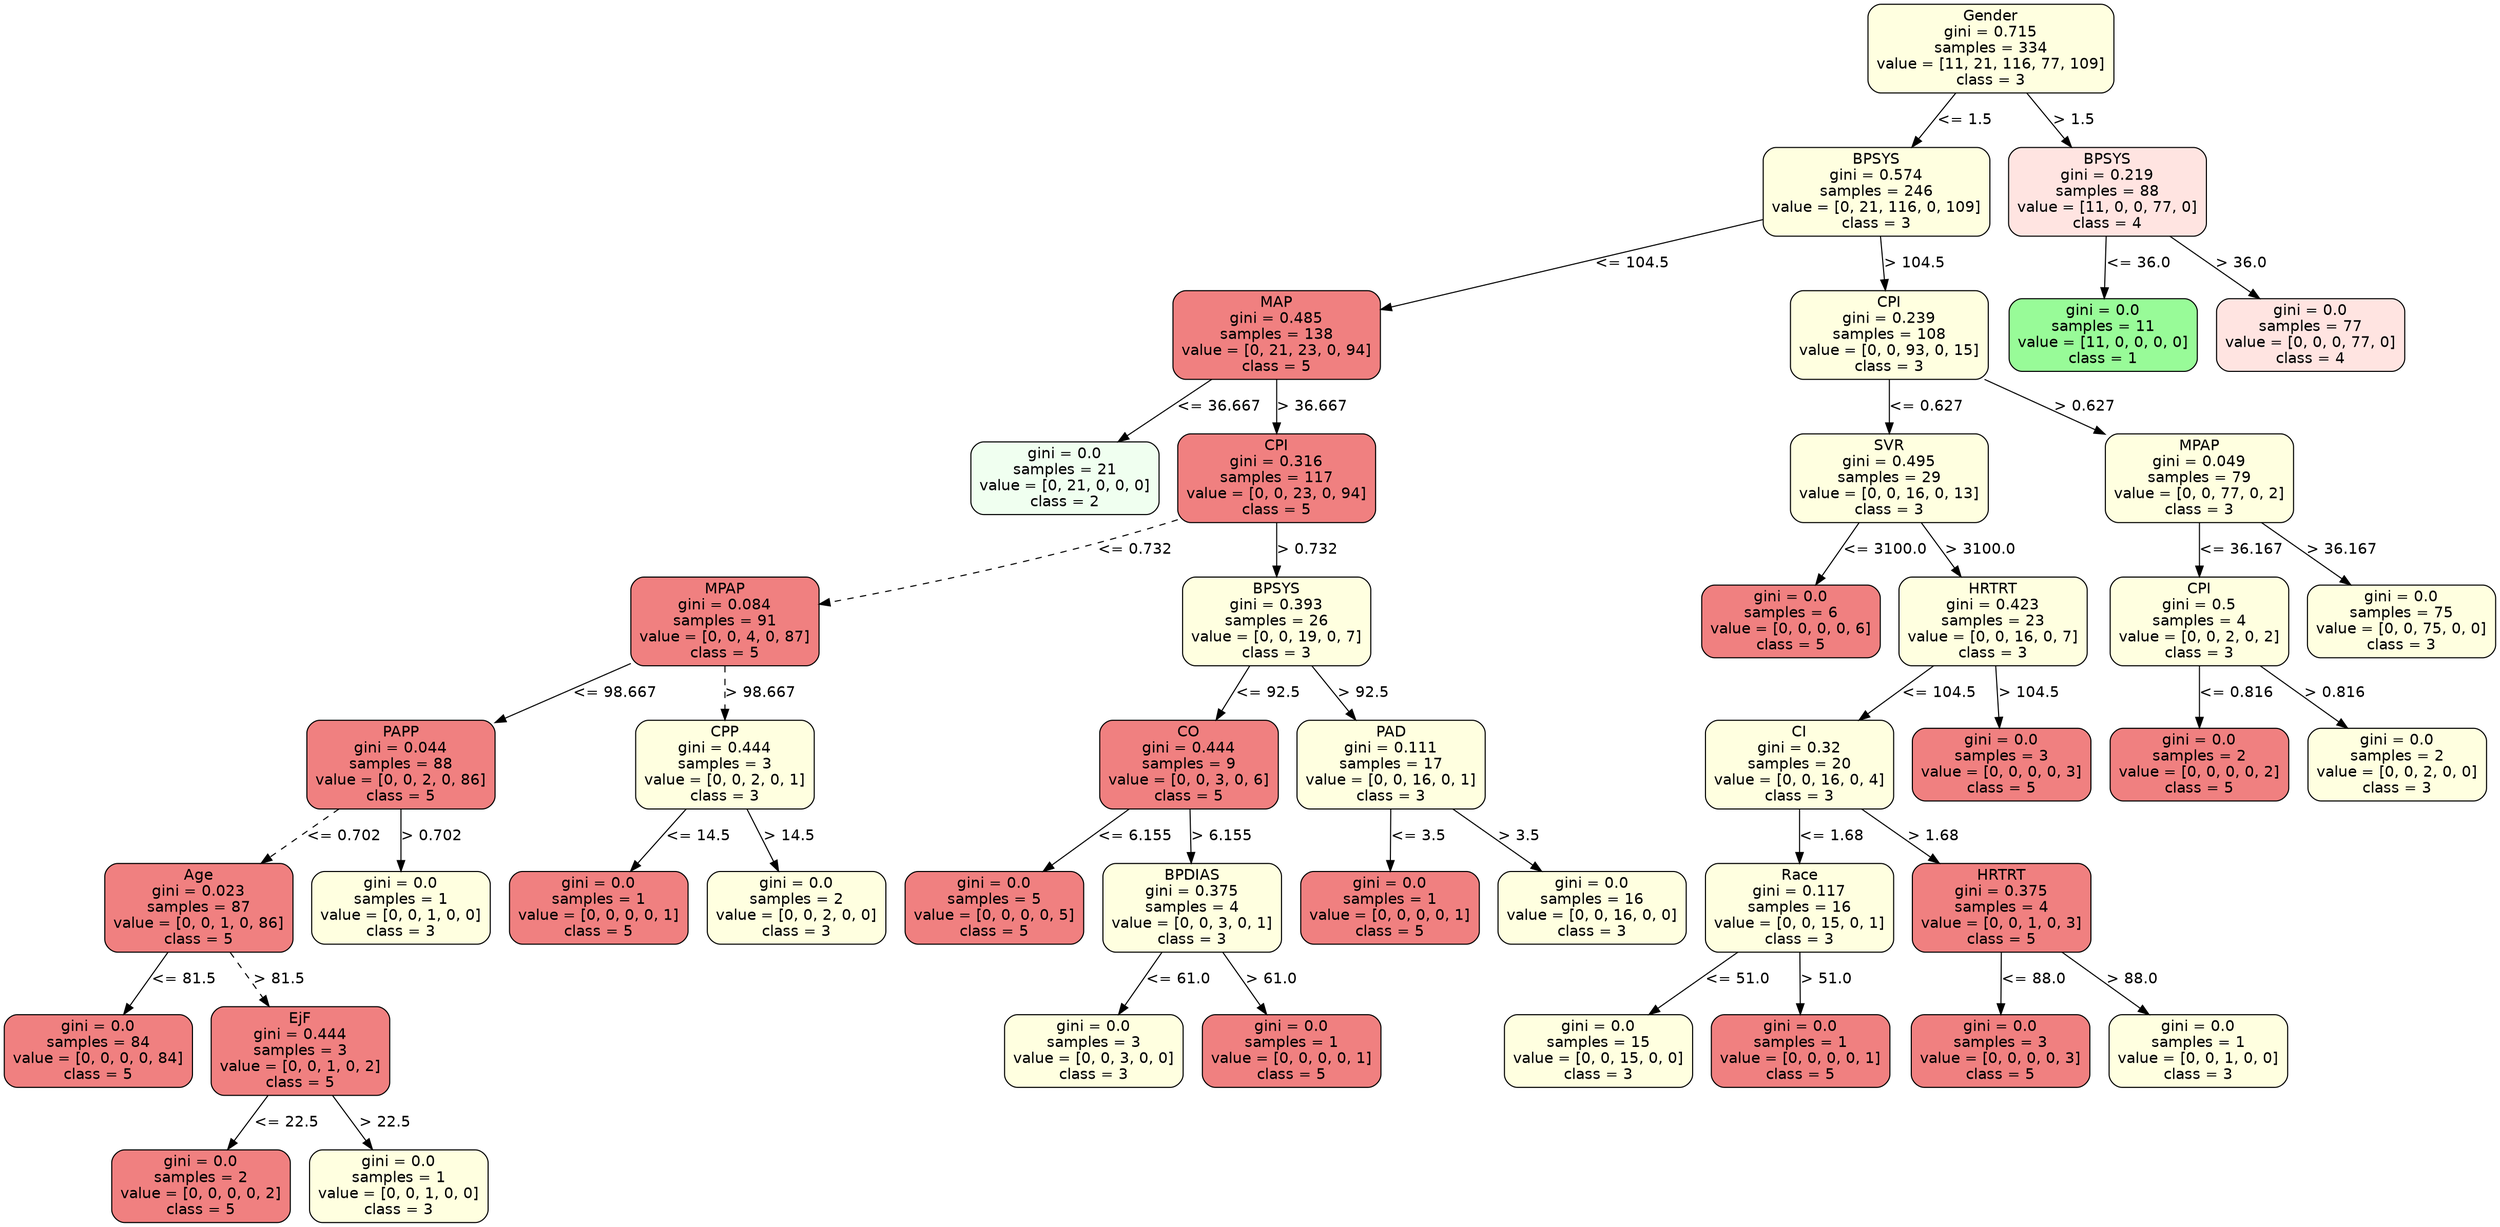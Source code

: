 strict digraph Tree {
	graph [bb="0,0,1989,1140"];
	node [color=black,
		fontname=helvetica,
		label="\N",
		shape=box,
		style="filled, rounded"
	];
	edge [fontname=helvetica];
	0	[fillcolor=lightyellow,
		height=1.1528,
		label="Gender\ngini = 0.715\nsamples = 334\nvalue = [11, 21, 116, 77, 109]\nclass = 3",
		pos="1587.5,1098.5",
		width=2.6667];
	1	[fillcolor=lightyellow,
		height=1.1528,
		label="BPSYS\ngini = 0.574\nsamples = 246\nvalue = [0, 21, 116, 0, 109]\nclass = 3",
		pos="1496.5,964.5",
		width=2.4583];
	0 -> 1	[label="<= 1.5",
		labelangle=45,
		labeldistance=2.5,
		lp="1565.5,1031.5",
		op="<=",
		param=1.5,
		pos="e,1524.6,1006.3 1559.5,1056.8 1550.3,1043.5 1540,1028.6 1530.4,1014.7",
		style=solid];
	42	[fillcolor=mistyrose,
		height=1.1528,
		label="BPSYS\ngini = 0.219\nsamples = 88\nvalue = [11, 0, 0, 77, 0]\nclass = 4",
		pos="1680.5,964.5",
		width=2.1528];
	0 -> 42	[label="> 1.5",
		labelangle=-45,
		labeldistance=2.5,
		lp="1653,1031.5",
		op=">",
		param=1.5,
		pos="e,1651.8,1006.3 1616.2,1056.8 1625.5,1043.5 1636,1028.6 1645.8,1014.7",
		style=solid];
	2	[fillcolor=lightcoral,
		height=1.1528,
		label="MAP\ngini = 0.485\nsamples = 138\nvalue = [0, 21, 23, 0, 94]\nclass = 5",
		pos="1015.5,830.5",
		width=2.25];
	1 -> 2	[label="<= 104.5",
		lp="1298,897.5",
		op="<=",
		param=104.5,
		pos="e,1096.7,853.77 1408,939.21 1322.3,915.7 1193,880.21 1106.5,856.46",
		style=solid];
	25	[fillcolor=lightyellow,
		height=1.1528,
		label="CPI\ngini = 0.239\nsamples = 108\nvalue = [0, 0, 93, 0, 15]\nclass = 3",
		pos="1505.5,830.5",
		width=2.1528];
	1 -> 25	[label="> 104.5",
		lp="1524.5,897.5",
		op=">",
		param=104.5,
		pos="e,1502.7,872.27 1499.3,922.82 1500.1,910.02 1501.1,895.73 1502,882.32",
		style=solid];
	3	[fillcolor=honeydew,
		height=0.94444,
		label="gini = 0.0\nsamples = 21\nvalue = [0, 21, 0, 0, 0]\nclass = 2",
		pos="846.5,696.5",
		width=2.0417];
	2 -> 3	[label="<= 36.667",
		lp="967.5,763.5",
		op="<=",
		param=36.667,
		pos="e,888.79,730.53 963.42,788.82 942.17,772.23 917.71,753.12 896.67,736.69",
		style=solid];
	4	[fillcolor=lightcoral,
		height=1.1528,
		label="CPI\ngini = 0.316\nsamples = 117\nvalue = [0, 0, 23, 0, 94]\nclass = 5",
		pos="1015.5,696.5",
		width=2.1528];
	2 -> 4	[label="> 36.667",
		lp="1042.5,763.5",
		op=">",
		param=36.667,
		pos="e,1015.5,738.27 1015.5,788.82 1015.5,776.02 1015.5,761.73 1015.5,748.32",
		style=solid];
	5	[fillcolor=lightcoral,
		height=1.1528,
		label="MPAP\ngini = 0.084\nsamples = 91\nvalue = [0, 0, 4, 0, 87]\nclass = 5",
		pos="574.5,562.5",
		width=2.0417];
	4 -> 5	[label="<= 0.732",
		lp="900,629.5",
		op="<=",
		param=0.732,
		pos="e,648.22,578.43 937.53,658.38 934.5,657.2 931.48,656.07 928.5,655 838.05,622.56 730.79,596.49 658.22,580.6",
		style=dashed];
	16	[fillcolor=lightyellow,
		height=1.1528,
		label="BPSYS\ngini = 0.393\nsamples = 26\nvalue = [0, 0, 19, 0, 7]\nclass = 3",
		pos="1015.5,562.5",
		width=2.0417];
	4 -> 16	[label="> 0.732",
		lp="1038.5,629.5",
		op=">",
		param=0.732,
		pos="e,1015.5,604.27 1015.5,654.82 1015.5,642.02 1015.5,627.73 1015.5,614.32",
		style=solid];
	6	[fillcolor=lightcoral,
		height=1.1528,
		label="PAPP\ngini = 0.044\nsamples = 88\nvalue = [0, 0, 2, 0, 86]\nclass = 5",
		pos="316.5,428.5",
		width=2.0417];
	5 -> 6	[label="<= 98.667",
		lp="484.5,495.5",
		op="<=",
		param=98.667,
		pos="e,390.18,467.2 500.91,523.85 469.19,507.62 431.95,488.57 399.27,471.85",
		style=solid];
	13	[fillcolor=lightyellow,
		height=1.1528,
		label="CPP\ngini = 0.444\nsamples = 3\nvalue = [0, 0, 2, 0, 1]\nclass = 3",
		pos="574.5,428.5",
		width=1.9444];
	5 -> 13	[label="> 98.667",
		lp="601.5,495.5",
		op=">",
		param=98.667,
		pos="e,574.5,470.27 574.5,520.82 574.5,508.02 574.5,493.73 574.5,480.32",
		style=dashed];
	7	[fillcolor=lightcoral,
		height=1.1528,
		label="Age\ngini = 0.023\nsamples = 87\nvalue = [0, 0, 1, 0, 86]\nclass = 5",
		pos="154.5,294.5",
		width=2.0417];
	6 -> 7	[label="<= 0.702",
		lp="268,361.5",
		op="<=",
		param=0.702,
		pos="e,204.26,336.05 266.57,386.82 249.4,372.83 230.03,357.04 212.29,342.59",
		style=dashed];
	12	[fillcolor=lightyellow,
		height=0.94444,
		label="gini = 0.0\nsamples = 1\nvalue = [0, 0, 1, 0, 0]\nclass = 3",
		pos="316.5,294.5",
		width=1.9444];
	6 -> 12	[label="> 0.702",
		lp="339.5,361.5",
		op=">",
		param=0.702,
		pos="e,316.5,328.74 316.5,386.82 316.5,371.68 316.5,354.44 316.5,339.05",
		style=solid];
	8	[fillcolor=lightcoral,
		height=0.94444,
		label="gini = 0.0\nsamples = 84\nvalue = [0, 0, 0, 0, 84]\nclass = 5",
		pos="73.5,160.5",
		width=2.0417];
	7 -> 8	[label="<= 81.5",
		lp="140,227.5",
		op="<=",
		param=81.5,
		pos="e,93.9,194.74 129.54,252.82 119.89,237.1 108.85,219.11 99.142,203.29",
		style=solid];
	9	[fillcolor=lightcoral,
		height=1.1528,
		label="EjF\ngini = 0.444\nsamples = 3\nvalue = [0, 0, 1, 0, 2]\nclass = 5",
		pos="235.5,160.5",
		width=1.9444];
	7 -> 9	[label="> 81.5",
		lp="217,227.5",
		op=">",
		param=81.5,
		pos="e,210.48,202.27 179.46,252.82 187.55,239.64 196.6,224.89 205.04,211.14",
		style=dashed];
	10	[fillcolor=lightcoral,
		height=0.94444,
		label="gini = 0.0\nsamples = 2\nvalue = [0, 0, 0, 0, 2]\nclass = 5",
		pos="156.5,34",
		width=1.9444];
	9 -> 10	[label="<= 22.5",
		lp="222,93.5",
		op="<=",
		param=22.5,
		pos="e,177.68,68.379 209.63,118.73 201.14,105.35 191.69,90.465 183.15,76.995",
		style=solid];
	11	[fillcolor=lightyellow,
		height=0.94444,
		label="gini = 0.0\nsamples = 1\nvalue = [0, 0, 1, 0, 0]\nclass = 3",
		pos="314.5,34",
		width=1.9444];
	9 -> 11	[label="> 22.5",
		lp="302,93.5",
		op=">",
		param=22.5,
		pos="e,293.32,68.379 261.37,118.73 269.86,105.35 279.31,90.465 287.85,76.995",
		style=solid];
	14	[fillcolor=lightcoral,
		height=0.94444,
		label="gini = 0.0\nsamples = 1\nvalue = [0, 0, 0, 0, 1]\nclass = 5",
		pos="474.5,294.5",
		width=1.9444];
	13 -> 14	[label="<= 14.5",
		lp="551,361.5",
		op="<=",
		param=14.5,
		pos="e,499.68,328.74 543.68,386.82 531.66,370.95 517.89,352.78 505.82,336.85",
		style=solid];
	15	[fillcolor=lightyellow,
		height=0.94444,
		label="gini = 0.0\nsamples = 2\nvalue = [0, 0, 2, 0, 0]\nclass = 3",
		pos="632.5,294.5",
		width=1.9444];
	13 -> 15	[label="> 14.5",
		lp="625,361.5",
		op=">",
		param=14.5,
		pos="e,617.89,328.74 592.38,386.82 599.16,371.39 606.89,353.78 613.75,338.17",
		style=solid];
	17	[fillcolor=lightcoral,
		height=1.1528,
		label="CO\ngini = 0.444\nsamples = 9\nvalue = [0, 0, 3, 0, 6]\nclass = 5",
		pos="945.5,428.5",
		width=1.9444];
	16 -> 17	[label="<= 92.5",
		lp="1007,495.5",
		op="<=",
		param=92.5,
		pos="e,967.12,470.27 993.93,520.82 986.94,507.64 979.11,492.89 971.82,479.14",
		style=solid];
	22	[fillcolor=lightyellow,
		height=1.1528,
		label="PAD\ngini = 0.111\nsamples = 17\nvalue = [0, 0, 16, 0, 1]\nclass = 3",
		pos="1107.5,428.5",
		width=2.0417];
	16 -> 22	[label="> 92.5",
		lp="1084,495.5",
		op=">",
		param=92.5,
		pos="e,1079.1,470.27 1043.9,520.82 1053.1,507.52 1063.5,492.6 1073.2,478.74",
		style=solid];
	18	[fillcolor=lightcoral,
		height=0.94444,
		label="gini = 0.0\nsamples = 5\nvalue = [0, 0, 0, 0, 5]\nclass = 5",
		pos="790.5,294.5",
		width=1.9444];
	17 -> 18	[label="<= 6.155",
		lp="901,361.5",
		op="<=",
		param=6.155,
		pos="e,829.28,328.53 897.73,386.82 878.42,370.37 856.21,351.46 837.02,335.12",
		style=solid];
	19	[fillcolor=lightyellow,
		height=1.1528,
		label="BPDIAS\ngini = 0.375\nsamples = 4\nvalue = [0, 0, 3, 0, 1]\nclass = 3",
		pos="948.5,294.5",
		width=1.9444];
	17 -> 19	[label="> 6.155",
		lp="970.5,361.5",
		op=">",
		param=6.155,
		pos="e,947.57,336.27 946.42,386.82 946.72,374.02 947.04,359.73 947.35,346.32",
		style=solid];
	20	[fillcolor=lightyellow,
		height=0.94444,
		label="gini = 0.0\nsamples = 3\nvalue = [0, 0, 3, 0, 0]\nclass = 3",
		pos="869.5,160.5",
		width=1.9444];
	19 -> 20	[label="<= 61.0",
		lp="935,227.5",
		op="<=",
		param=61.0,
		pos="e,889.4,194.74 924.15,252.82 914.83,237.24 904.18,219.45 894.77,203.73",
		style=solid];
	21	[fillcolor=lightcoral,
		height=0.94444,
		label="gini = 0.0\nsamples = 1\nvalue = [0, 0, 0, 0, 1]\nclass = 5",
		pos="1027.5,160.5",
		width=1.9444];
	19 -> 21	[label="> 61.0",
		lp="1010,227.5",
		op=">",
		param=61.0,
		pos="e,1007.6,194.74 972.85,252.82 982.17,237.24 992.82,219.45 1002.2,203.73",
		style=solid];
	23	[fillcolor=lightcoral,
		height=0.94444,
		label="gini = 0.0\nsamples = 1\nvalue = [0, 0, 0, 0, 1]\nclass = 5",
		pos="1106.5,294.5",
		width=1.9444];
	22 -> 23	[label="<= 3.5",
		lp="1127.5,361.5",
		op="<=",
		param=3.5,
		pos="e,1106.8,328.74 1107.2,386.82 1107.1,371.68 1106.9,354.44 1106.8,339.05",
		style=solid];
	24	[fillcolor=lightyellow,
		height=0.94444,
		label="gini = 0.0\nsamples = 16\nvalue = [0, 0, 16, 0, 0]\nclass = 3",
		pos="1268.5,294.5",
		width=2.0417];
	22 -> 24	[label="> 3.5",
		lp="1209,361.5",
		op=">",
		param=3.5,
		pos="e,1228.2,328.53 1157.1,386.82 1177.3,370.3 1200.5,351.29 1220.4,334.9",
		style=solid];
	26	[fillcolor=lightyellow,
		height=1.1528,
		label="SVR\ngini = 0.495\nsamples = 29\nvalue = [0, 0, 16, 0, 13]\nclass = 3",
		pos="1505.5,696.5",
		width=2.1528];
	25 -> 26	[label="<= 0.627",
		lp="1533,763.5",
		op="<=",
		param=0.627,
		pos="e,1505.5,738.27 1505.5,788.82 1505.5,776.02 1505.5,761.73 1505.5,748.32",
		style=solid];
	37	[fillcolor=lightyellow,
		height=1.1528,
		label="MPAP\ngini = 0.049\nsamples = 79\nvalue = [0, 0, 77, 0, 2]\nclass = 3",
		pos="1753.5,696.5",
		width=2.0417];
	25 -> 37	[label="> 0.627",
		lp="1660.5,763.5",
		op=">",
		param=0.627,
		pos="e,1679.7,736.79 1581.6,789 1609.7,774.02 1641.8,756.98 1670.5,741.69",
		style=solid];
	27	[fillcolor=lightcoral,
		height=0.94444,
		label="gini = 0.0\nsamples = 6\nvalue = [0, 0, 0, 0, 6]\nclass = 5",
		pos="1426.5,562.5",
		width=1.9444];
	26 -> 27	[label="<= 3100.0",
		lp="1499.5,629.5",
		op="<=",
		param=3100.0,
		pos="e,1446.4,596.74 1481.2,654.82 1471.8,639.24 1461.2,621.45 1451.8,605.73",
		style=solid];
	28	[fillcolor=lightyellow,
		height=1.1528,
		label="HRTRT\ngini = 0.423\nsamples = 23\nvalue = [0, 0, 16, 0, 7]\nclass = 3",
		pos="1588.5,562.5",
		width=2.0417];
	26 -> 28	[label="> 3100.0",
		lp="1576.5,629.5",
		op=">",
		param=3100.0,
		pos="e,1562.9,604.27 1531.1,654.82 1539.4,641.52 1548.8,626.6 1557.5,612.74",
		style=solid];
	29	[fillcolor=lightyellow,
		height=1.1528,
		label="CI\ngini = 0.32\nsamples = 20\nvalue = [0, 0, 16, 0, 4]\nclass = 3",
		pos="1433.5,428.5",
		width=2.0417];
	28 -> 29	[label="<= 104.5",
		lp="1544,495.5",
		op="<=",
		param=104.5,
		pos="e,1481.1,470.05 1540.7,520.82 1524.3,506.83 1505.8,491.04 1488.8,476.59",
		style=solid];
	36	[fillcolor=lightcoral,
		height=0.94444,
		label="gini = 0.0\nsamples = 3\nvalue = [0, 0, 0, 0, 3]\nclass = 5",
		pos="1595.5,428.5",
		width=1.9444];
	28 -> 36	[label="> 104.5",
		lp="1615.5,495.5",
		op=">",
		param=104.5,
		pos="e,1593.7,462.74 1590.7,520.82 1591.5,505.68 1592.4,488.44 1593.2,473.05",
		style=solid];
	30	[fillcolor=lightyellow,
		height=1.1528,
		label="Race\ngini = 0.117\nsamples = 16\nvalue = [0, 0, 15, 0, 1]\nclass = 3",
		pos="1433.5,294.5",
		width=2.0417];
	29 -> 30	[label="<= 1.68",
		lp="1457,361.5",
		op="<=",
		param=1.68,
		pos="e,1433.5,336.27 1433.5,386.82 1433.5,374.02 1433.5,359.73 1433.5,346.32",
		style=solid];
	33	[fillcolor=lightcoral,
		height=1.1528,
		label="HRTRT\ngini = 0.375\nsamples = 4\nvalue = [0, 0, 1, 0, 3]\nclass = 5",
		pos="1595.5,294.5",
		width=1.9444];
	29 -> 33	[label="> 1.68",
		lp="1539,361.5",
		op=">",
		param=1.68,
		pos="e,1545.7,336.05 1483.4,386.82 1500.6,372.83 1520,357.04 1537.7,342.59",
		style=solid];
	31	[fillcolor=lightyellow,
		height=0.94444,
		label="gini = 0.0\nsamples = 15\nvalue = [0, 0, 15, 0, 0]\nclass = 3",
		pos="1272.5,160.5",
		width=2.0417];
	30 -> 31	[label="<= 51.0",
		lp="1382,227.5",
		op="<=",
		param=51.0,
		pos="e,1312.8,194.53 1383.9,252.82 1363.7,236.3 1340.5,217.29 1320.6,200.9",
		style=solid];
	32	[fillcolor=lightcoral,
		height=0.94444,
		label="gini = 0.0\nsamples = 1\nvalue = [0, 0, 0, 0, 1]\nclass = 5",
		pos="1434.5,160.5",
		width=1.9444];
	30 -> 32	[label="> 51.0",
		lp="1454,227.5",
		op=">",
		param=51.0,
		pos="e,1434.2,194.74 1433.8,252.82 1433.9,237.68 1434.1,220.44 1434.2,205.05",
		style=solid];
	34	[fillcolor=lightcoral,
		height=0.94444,
		label="gini = 0.0\nsamples = 3\nvalue = [0, 0, 0, 0, 3]\nclass = 5",
		pos="1594.5,160.5",
		width=1.9444];
	33 -> 34	[label="<= 88.0",
		lp="1619,227.5",
		op="<=",
		param=88.0,
		pos="e,1594.8,194.74 1595.2,252.82 1595.1,237.68 1594.9,220.44 1594.8,205.05",
		style=solid];
	35	[fillcolor=lightyellow,
		height=0.94444,
		label="gini = 0.0\nsamples = 1\nvalue = [0, 0, 1, 0, 0]\nclass = 3",
		pos="1752.5,160.5",
		width=1.9444];
	33 -> 35	[label="> 88.0",
		lp="1699,227.5",
		op=">",
		param=88.0,
		pos="e,1713.2,194.53 1643.9,252.82 1663.4,236.37 1685.9,217.46 1705.4,201.12",
		style=solid];
	38	[fillcolor=lightyellow,
		height=1.1528,
		label="CPI\ngini = 0.5\nsamples = 4\nvalue = [0, 0, 2, 0, 2]\nclass = 3",
		pos="1753.5,562.5",
		width=1.9444];
	37 -> 38	[label="<= 36.167",
		lp="1784.5,629.5",
		op="<=",
		param=36.167,
		pos="e,1753.5,604.27 1753.5,654.82 1753.5,642.02 1753.5,627.73 1753.5,614.32",
		style=solid];
	41	[fillcolor=lightyellow,
		height=0.94444,
		label="gini = 0.0\nsamples = 75\nvalue = [0, 0, 75, 0, 0]\nclass = 3",
		pos="1915.5,562.5",
		width=2.0417];
	37 -> 41	[label="> 36.167",
		lp="1865.5,629.5",
		op=">",
		param=36.167,
		pos="e,1875,596.53 1803.4,654.82 1823.7,638.3 1847,619.29 1867.1,602.9",
		style=solid];
	39	[fillcolor=lightcoral,
		height=0.94444,
		label="gini = 0.0\nsamples = 2\nvalue = [0, 0, 0, 0, 2]\nclass = 5",
		pos="1753.5,428.5",
		width=1.9444];
	38 -> 39	[label="<= 0.816",
		lp="1781,495.5",
		op="<=",
		param=0.816,
		pos="e,1753.5,462.74 1753.5,520.82 1753.5,505.68 1753.5,488.44 1753.5,473.05",
		style=solid];
	40	[fillcolor=lightyellow,
		height=0.94444,
		label="gini = 0.0\nsamples = 2\nvalue = [0, 0, 2, 0, 0]\nclass = 3",
		pos="1911.5,428.5",
		width=1.9444];
	38 -> 40	[label="> 0.816",
		lp="1859.5,495.5",
		op=">",
		param=0.816,
		pos="e,1872,462.53 1802.2,520.82 1821.9,504.37 1844.5,485.46 1864.1,469.12",
		style=solid];
	43	[fillcolor=palegreen,
		height=0.94444,
		label="gini = 0.0\nsamples = 11\nvalue = [11, 0, 0, 0, 0]\nclass = 1",
		pos="1676.5,830.5",
		width=2.0417];
	42 -> 43	[label="<= 36.0",
		lp="1703,897.5",
		op="<=",
		param=36.0,
		pos="e,1677.5,864.74 1679.3,922.82 1678.8,907.68 1678.3,890.44 1677.8,875.05",
		style=solid];
	44	[fillcolor=mistyrose,
		height=0.94444,
		label="gini = 0.0\nsamples = 77\nvalue = [0, 0, 0, 77, 0]\nclass = 4",
		pos="1841.5,830.5",
		width=2.0417];
	42 -> 44	[label="> 36.0",
		lp="1786,897.5",
		op=">",
		param=36.0,
		pos="e,1801.2,864.53 1730.1,922.82 1750.3,906.3 1773.5,887.29 1793.4,870.9",
		style=solid];
}
